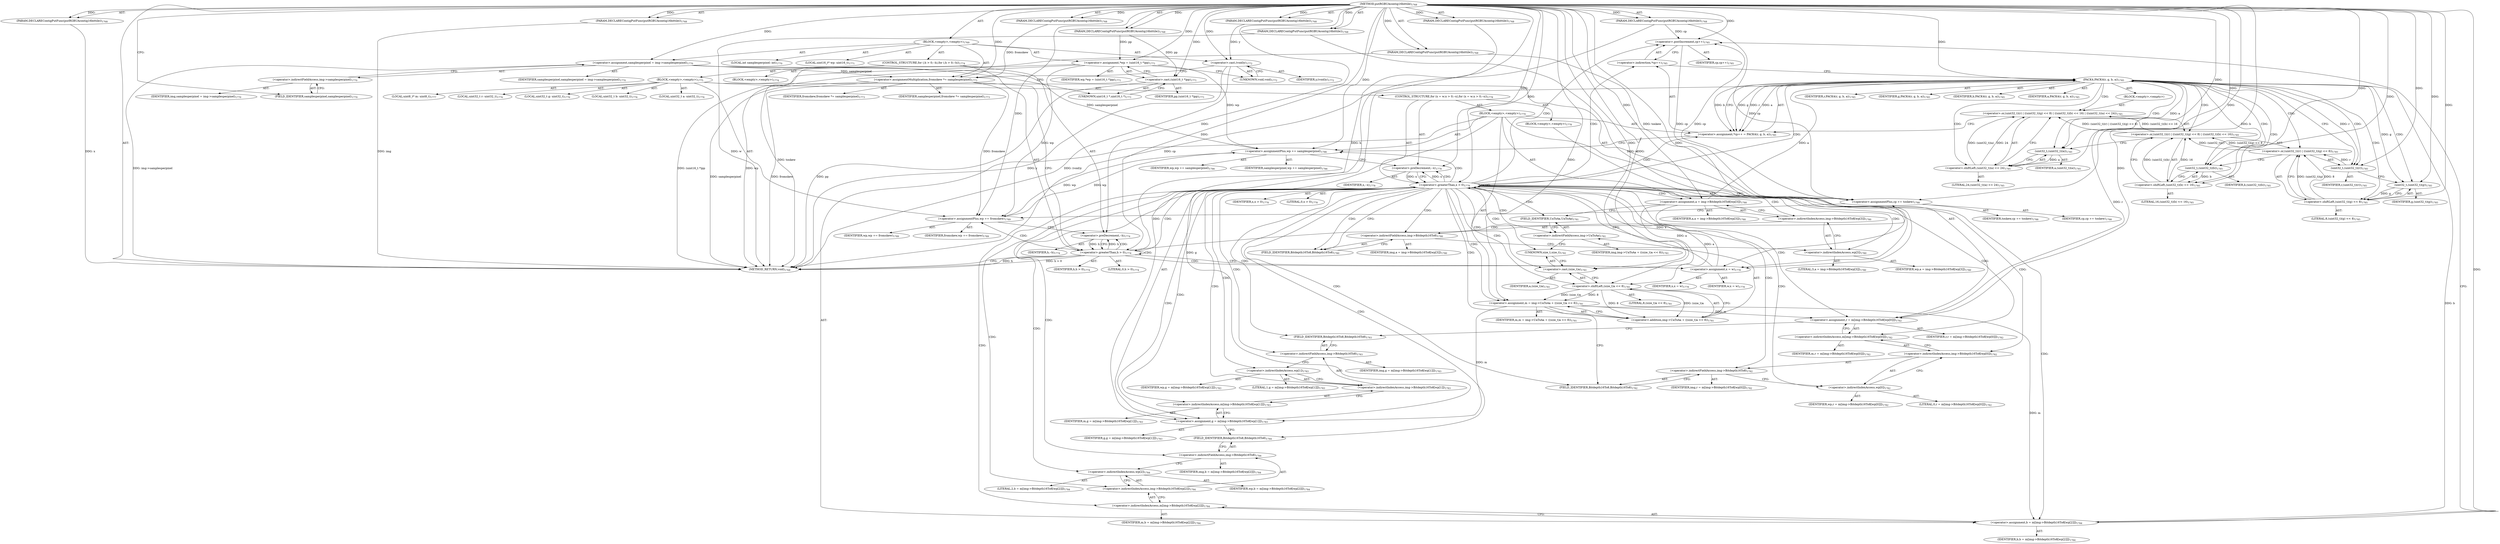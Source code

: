 digraph "putRGBUAcontig16bittile" {  
"51982" [label = <(METHOD,putRGBUAcontig16bittile)<SUB>1768</SUB>> ]
"51983" [label = <(PARAM,DECLAREContigPutFunc(putRGBUAcontig16bittile))<SUB>1768</SUB>> ]
"51984" [label = <(PARAM,DECLAREContigPutFunc(putRGBUAcontig16bittile))<SUB>1768</SUB>> ]
"51985" [label = <(PARAM,DECLAREContigPutFunc(putRGBUAcontig16bittile))<SUB>1768</SUB>> ]
"51986" [label = <(PARAM,DECLAREContigPutFunc(putRGBUAcontig16bittile))<SUB>1768</SUB>> ]
"51987" [label = <(PARAM,DECLAREContigPutFunc(putRGBUAcontig16bittile))<SUB>1768</SUB>> ]
"51988" [label = <(PARAM,DECLAREContigPutFunc(putRGBUAcontig16bittile))<SUB>1768</SUB>> ]
"51989" [label = <(PARAM,DECLAREContigPutFunc(putRGBUAcontig16bittile))<SUB>1768</SUB>> ]
"51990" [label = <(PARAM,DECLAREContigPutFunc(putRGBUAcontig16bittile))<SUB>1768</SUB>> ]
"51991" [label = <(PARAM,DECLAREContigPutFunc(putRGBUAcontig16bittile))<SUB>1768</SUB>> ]
"51992" [label = <(BLOCK,&lt;empty&gt;,&lt;empty&gt;)<SUB>1769</SUB>> ]
"51993" [label = <(LOCAL,int samplesperpixel: int)<SUB>1770</SUB>> ]
"51994" [label = <(&lt;operator&gt;.assignment,samplesperpixel = img-&gt;samplesperpixel)<SUB>1770</SUB>> ]
"51995" [label = <(IDENTIFIER,samplesperpixel,samplesperpixel = img-&gt;samplesperpixel)<SUB>1770</SUB>> ]
"51996" [label = <(&lt;operator&gt;.indirectFieldAccess,img-&gt;samplesperpixel)<SUB>1770</SUB>> ]
"51997" [label = <(IDENTIFIER,img,samplesperpixel = img-&gt;samplesperpixel)<SUB>1770</SUB>> ]
"51998" [label = <(FIELD_IDENTIFIER,samplesperpixel,samplesperpixel)<SUB>1770</SUB>> ]
"51999" [label = <(LOCAL,uint16_t* wp: uint16_t)<SUB>1771</SUB>> ]
"52000" [label = <(&lt;operator&gt;.assignment,*wp = (uint16_t *)pp)<SUB>1771</SUB>> ]
"52001" [label = <(IDENTIFIER,wp,*wp = (uint16_t *)pp)<SUB>1771</SUB>> ]
"52002" [label = <(&lt;operator&gt;.cast,(uint16_t *)pp)<SUB>1771</SUB>> ]
"52003" [label = <(UNKNOWN,uint16_t *,uint16_t *)<SUB>1771</SUB>> ]
"52004" [label = <(IDENTIFIER,pp,(uint16_t *)pp)<SUB>1771</SUB>> ]
"52005" [label = <(&lt;operator&gt;.cast,(void)y)<SUB>1772</SUB>> ]
"52006" [label = <(UNKNOWN,void,void)<SUB>1772</SUB>> ]
"52007" [label = <(IDENTIFIER,y,(void)y)<SUB>1772</SUB>> ]
"52008" [label = <(&lt;operator&gt;.assignmentMultiplication,fromskew *= samplesperpixel)<SUB>1773</SUB>> ]
"52009" [label = <(IDENTIFIER,fromskew,fromskew *= samplesperpixel)<SUB>1773</SUB>> ]
"52010" [label = <(IDENTIFIER,samplesperpixel,fromskew *= samplesperpixel)<SUB>1773</SUB>> ]
"52011" [label = <(CONTROL_STRUCTURE,for (;h &gt; 0;--h),for (;h &gt; 0;--h))<SUB>1774</SUB>> ]
"52012" [label = <(BLOCK,&lt;empty&gt;,&lt;empty&gt;)<SUB>1774</SUB>> ]
"52013" [label = <(&lt;operator&gt;.greaterThan,h &gt; 0)<SUB>1774</SUB>> ]
"52014" [label = <(IDENTIFIER,h,h &gt; 0)<SUB>1774</SUB>> ]
"52015" [label = <(LITERAL,0,h &gt; 0)<SUB>1774</SUB>> ]
"52016" [label = <(&lt;operator&gt;.preDecrement,--h)<SUB>1774</SUB>> ]
"52017" [label = <(IDENTIFIER,h,--h)<SUB>1774</SUB>> ]
"52018" [label = <(BLOCK,&lt;empty&gt;,&lt;empty&gt;)<SUB>1775</SUB>> ]
"52019" [label = <(LOCAL,uint32_t r: uint32_t)<SUB>1776</SUB>> ]
"52020" [label = <(LOCAL,uint32_t g: uint32_t)<SUB>1776</SUB>> ]
"52021" [label = <(LOCAL,uint32_t b: uint32_t)<SUB>1776</SUB>> ]
"52022" [label = <(LOCAL,uint32_t a: uint32_t)<SUB>1776</SUB>> ]
"52023" [label = <(LOCAL,uint8_t* m: uint8_t)<SUB>1777</SUB>> ]
"52024" [label = <(CONTROL_STRUCTURE,for (x = w;x &gt; 0;--x),for (x = w;x &gt; 0;--x))<SUB>1778</SUB>> ]
"52025" [label = <(BLOCK,&lt;empty&gt;,&lt;empty&gt;)<SUB>1778</SUB>> ]
"52026" [label = <(&lt;operator&gt;.assignment,x = w)<SUB>1778</SUB>> ]
"52027" [label = <(IDENTIFIER,x,x = w)<SUB>1778</SUB>> ]
"52028" [label = <(IDENTIFIER,w,x = w)<SUB>1778</SUB>> ]
"52029" [label = <(&lt;operator&gt;.greaterThan,x &gt; 0)<SUB>1778</SUB>> ]
"52030" [label = <(IDENTIFIER,x,x &gt; 0)<SUB>1778</SUB>> ]
"52031" [label = <(LITERAL,0,x &gt; 0)<SUB>1778</SUB>> ]
"52032" [label = <(&lt;operator&gt;.preDecrement,--x)<SUB>1778</SUB>> ]
"52033" [label = <(IDENTIFIER,x,--x)<SUB>1778</SUB>> ]
"52034" [label = <(BLOCK,&lt;empty&gt;,&lt;empty&gt;)<SUB>1779</SUB>> ]
"52035" [label = <(&lt;operator&gt;.assignment,a = img-&gt;Bitdepth16To8[wp[3]])<SUB>1780</SUB>> ]
"52036" [label = <(IDENTIFIER,a,a = img-&gt;Bitdepth16To8[wp[3]])<SUB>1780</SUB>> ]
"52037" [label = <(&lt;operator&gt;.indirectIndexAccess,img-&gt;Bitdepth16To8[wp[3]])<SUB>1780</SUB>> ]
"52038" [label = <(&lt;operator&gt;.indirectFieldAccess,img-&gt;Bitdepth16To8)<SUB>1780</SUB>> ]
"52039" [label = <(IDENTIFIER,img,a = img-&gt;Bitdepth16To8[wp[3]])<SUB>1780</SUB>> ]
"52040" [label = <(FIELD_IDENTIFIER,Bitdepth16To8,Bitdepth16To8)<SUB>1780</SUB>> ]
"52041" [label = <(&lt;operator&gt;.indirectIndexAccess,wp[3])<SUB>1780</SUB>> ]
"52042" [label = <(IDENTIFIER,wp,a = img-&gt;Bitdepth16To8[wp[3]])<SUB>1780</SUB>> ]
"52043" [label = <(LITERAL,3,a = img-&gt;Bitdepth16To8[wp[3]])<SUB>1780</SUB>> ]
"52044" [label = <(&lt;operator&gt;.assignment,m = img-&gt;UaToAa + ((size_t)a &lt;&lt; 8))<SUB>1781</SUB>> ]
"52045" [label = <(IDENTIFIER,m,m = img-&gt;UaToAa + ((size_t)a &lt;&lt; 8))<SUB>1781</SUB>> ]
"52046" [label = <(&lt;operator&gt;.addition,img-&gt;UaToAa + ((size_t)a &lt;&lt; 8))<SUB>1781</SUB>> ]
"52047" [label = <(&lt;operator&gt;.indirectFieldAccess,img-&gt;UaToAa)<SUB>1781</SUB>> ]
"52048" [label = <(IDENTIFIER,img,img-&gt;UaToAa + ((size_t)a &lt;&lt; 8))<SUB>1781</SUB>> ]
"52049" [label = <(FIELD_IDENTIFIER,UaToAa,UaToAa)<SUB>1781</SUB>> ]
"52050" [label = <(&lt;operator&gt;.shiftLeft,(size_t)a &lt;&lt; 8)<SUB>1781</SUB>> ]
"52051" [label = <(&lt;operator&gt;.cast,(size_t)a)<SUB>1781</SUB>> ]
"52052" [label = <(UNKNOWN,size_t,size_t)<SUB>1781</SUB>> ]
"52053" [label = <(IDENTIFIER,a,(size_t)a)<SUB>1781</SUB>> ]
"52054" [label = <(LITERAL,8,(size_t)a &lt;&lt; 8)<SUB>1781</SUB>> ]
"52055" [label = <(&lt;operator&gt;.assignment,r = m[img-&gt;Bitdepth16To8[wp[0]]])<SUB>1782</SUB>> ]
"52056" [label = <(IDENTIFIER,r,r = m[img-&gt;Bitdepth16To8[wp[0]]])<SUB>1782</SUB>> ]
"52057" [label = <(&lt;operator&gt;.indirectIndexAccess,m[img-&gt;Bitdepth16To8[wp[0]]])<SUB>1782</SUB>> ]
"52058" [label = <(IDENTIFIER,m,r = m[img-&gt;Bitdepth16To8[wp[0]]])<SUB>1782</SUB>> ]
"52059" [label = <(&lt;operator&gt;.indirectIndexAccess,img-&gt;Bitdepth16To8[wp[0]])<SUB>1782</SUB>> ]
"52060" [label = <(&lt;operator&gt;.indirectFieldAccess,img-&gt;Bitdepth16To8)<SUB>1782</SUB>> ]
"52061" [label = <(IDENTIFIER,img,r = m[img-&gt;Bitdepth16To8[wp[0]]])<SUB>1782</SUB>> ]
"52062" [label = <(FIELD_IDENTIFIER,Bitdepth16To8,Bitdepth16To8)<SUB>1782</SUB>> ]
"52063" [label = <(&lt;operator&gt;.indirectIndexAccess,wp[0])<SUB>1782</SUB>> ]
"52064" [label = <(IDENTIFIER,wp,r = m[img-&gt;Bitdepth16To8[wp[0]]])<SUB>1782</SUB>> ]
"52065" [label = <(LITERAL,0,r = m[img-&gt;Bitdepth16To8[wp[0]]])<SUB>1782</SUB>> ]
"52066" [label = <(&lt;operator&gt;.assignment,g = m[img-&gt;Bitdepth16To8[wp[1]]])<SUB>1783</SUB>> ]
"52067" [label = <(IDENTIFIER,g,g = m[img-&gt;Bitdepth16To8[wp[1]]])<SUB>1783</SUB>> ]
"52068" [label = <(&lt;operator&gt;.indirectIndexAccess,m[img-&gt;Bitdepth16To8[wp[1]]])<SUB>1783</SUB>> ]
"52069" [label = <(IDENTIFIER,m,g = m[img-&gt;Bitdepth16To8[wp[1]]])<SUB>1783</SUB>> ]
"52070" [label = <(&lt;operator&gt;.indirectIndexAccess,img-&gt;Bitdepth16To8[wp[1]])<SUB>1783</SUB>> ]
"52071" [label = <(&lt;operator&gt;.indirectFieldAccess,img-&gt;Bitdepth16To8)<SUB>1783</SUB>> ]
"52072" [label = <(IDENTIFIER,img,g = m[img-&gt;Bitdepth16To8[wp[1]]])<SUB>1783</SUB>> ]
"52073" [label = <(FIELD_IDENTIFIER,Bitdepth16To8,Bitdepth16To8)<SUB>1783</SUB>> ]
"52074" [label = <(&lt;operator&gt;.indirectIndexAccess,wp[1])<SUB>1783</SUB>> ]
"52075" [label = <(IDENTIFIER,wp,g = m[img-&gt;Bitdepth16To8[wp[1]]])<SUB>1783</SUB>> ]
"52076" [label = <(LITERAL,1,g = m[img-&gt;Bitdepth16To8[wp[1]]])<SUB>1783</SUB>> ]
"52077" [label = <(&lt;operator&gt;.assignment,b = m[img-&gt;Bitdepth16To8[wp[2]]])<SUB>1784</SUB>> ]
"52078" [label = <(IDENTIFIER,b,b = m[img-&gt;Bitdepth16To8[wp[2]]])<SUB>1784</SUB>> ]
"52079" [label = <(&lt;operator&gt;.indirectIndexAccess,m[img-&gt;Bitdepth16To8[wp[2]]])<SUB>1784</SUB>> ]
"52080" [label = <(IDENTIFIER,m,b = m[img-&gt;Bitdepth16To8[wp[2]]])<SUB>1784</SUB>> ]
"52081" [label = <(&lt;operator&gt;.indirectIndexAccess,img-&gt;Bitdepth16To8[wp[2]])<SUB>1784</SUB>> ]
"52082" [label = <(&lt;operator&gt;.indirectFieldAccess,img-&gt;Bitdepth16To8)<SUB>1784</SUB>> ]
"52083" [label = <(IDENTIFIER,img,b = m[img-&gt;Bitdepth16To8[wp[2]]])<SUB>1784</SUB>> ]
"52084" [label = <(FIELD_IDENTIFIER,Bitdepth16To8,Bitdepth16To8)<SUB>1784</SUB>> ]
"52085" [label = <(&lt;operator&gt;.indirectIndexAccess,wp[2])<SUB>1784</SUB>> ]
"52086" [label = <(IDENTIFIER,wp,b = m[img-&gt;Bitdepth16To8[wp[2]]])<SUB>1784</SUB>> ]
"52087" [label = <(LITERAL,2,b = m[img-&gt;Bitdepth16To8[wp[2]]])<SUB>1784</SUB>> ]
"52088" [label = <(&lt;operator&gt;.assignment,*cp++ = PACK4(r, g, b, a))<SUB>1785</SUB>> ]
"52089" [label = <(&lt;operator&gt;.indirection,*cp++)<SUB>1785</SUB>> ]
"52090" [label = <(&lt;operator&gt;.postIncrement,cp++)<SUB>1785</SUB>> ]
"52091" [label = <(IDENTIFIER,cp,cp++)<SUB>1785</SUB>> ]
"52092" [label = <(PACK4,PACK4(r, g, b, a))<SUB>1785</SUB>> ]
"52093" [label = <(IDENTIFIER,r,PACK4(r, g, b, a))<SUB>1785</SUB>> ]
"52094" [label = <(IDENTIFIER,g,PACK4(r, g, b, a))<SUB>1785</SUB>> ]
"52095" [label = <(IDENTIFIER,b,PACK4(r, g, b, a))<SUB>1785</SUB>> ]
"52096" [label = <(IDENTIFIER,a,PACK4(r, g, b, a))<SUB>1785</SUB>> ]
"52097" [label = <(BLOCK,&lt;empty&gt;,&lt;empty&gt;)> ]
"52098" [label = <(&lt;operator&gt;.or,(uint32_t)(r) | ((uint32_t)(g) &lt;&lt; 8) | ((uint32_t)(b) &lt;&lt; 16) | ((uint32_t)(a) &lt;&lt; 24))<SUB>1785</SUB>> ]
"52099" [label = <(&lt;operator&gt;.or,(uint32_t)(r) | ((uint32_t)(g) &lt;&lt; 8) | ((uint32_t)(b) &lt;&lt; 16))<SUB>1785</SUB>> ]
"52100" [label = <(&lt;operator&gt;.or,(uint32_t)(r) | ((uint32_t)(g) &lt;&lt; 8))<SUB>1785</SUB>> ]
"52101" [label = <(uint32_t,(uint32_t)(r))<SUB>1785</SUB>> ]
"52102" [label = <(IDENTIFIER,r,(uint32_t)(r))<SUB>1785</SUB>> ]
"52103" [label = <(&lt;operator&gt;.shiftLeft,(uint32_t)(g) &lt;&lt; 8)<SUB>1785</SUB>> ]
"52104" [label = <(uint32_t,(uint32_t)(g))<SUB>1785</SUB>> ]
"52105" [label = <(IDENTIFIER,g,(uint32_t)(g))<SUB>1785</SUB>> ]
"52106" [label = <(LITERAL,8,(uint32_t)(g) &lt;&lt; 8)<SUB>1785</SUB>> ]
"52107" [label = <(&lt;operator&gt;.shiftLeft,(uint32_t)(b) &lt;&lt; 16)<SUB>1785</SUB>> ]
"52108" [label = <(uint32_t,(uint32_t)(b))<SUB>1785</SUB>> ]
"52109" [label = <(IDENTIFIER,b,(uint32_t)(b))<SUB>1785</SUB>> ]
"52110" [label = <(LITERAL,16,(uint32_t)(b) &lt;&lt; 16)<SUB>1785</SUB>> ]
"52111" [label = <(&lt;operator&gt;.shiftLeft,(uint32_t)(a) &lt;&lt; 24)<SUB>1785</SUB>> ]
"52112" [label = <(uint32_t,(uint32_t)(a))<SUB>1785</SUB>> ]
"52113" [label = <(IDENTIFIER,a,(uint32_t)(a))<SUB>1785</SUB>> ]
"52114" [label = <(LITERAL,24,(uint32_t)(a) &lt;&lt; 24)<SUB>1785</SUB>> ]
"52115" [label = <(&lt;operator&gt;.assignmentPlus,wp += samplesperpixel)<SUB>1786</SUB>> ]
"52116" [label = <(IDENTIFIER,wp,wp += samplesperpixel)<SUB>1786</SUB>> ]
"52117" [label = <(IDENTIFIER,samplesperpixel,wp += samplesperpixel)<SUB>1786</SUB>> ]
"52118" [label = <(&lt;operator&gt;.assignmentPlus,cp += toskew)<SUB>1788</SUB>> ]
"52119" [label = <(IDENTIFIER,cp,cp += toskew)<SUB>1788</SUB>> ]
"52120" [label = <(IDENTIFIER,toskew,cp += toskew)<SUB>1788</SUB>> ]
"52121" [label = <(&lt;operator&gt;.assignmentPlus,wp += fromskew)<SUB>1789</SUB>> ]
"52122" [label = <(IDENTIFIER,wp,wp += fromskew)<SUB>1789</SUB>> ]
"52123" [label = <(IDENTIFIER,fromskew,wp += fromskew)<SUB>1789</SUB>> ]
"52124" [label = <(METHOD_RETURN,void)<SUB>1768</SUB>> ]
  "51982" -> "51983"  [ label = "AST: "] 
  "51982" -> "51984"  [ label = "AST: "] 
  "51982" -> "51985"  [ label = "AST: "] 
  "51982" -> "51986"  [ label = "AST: "] 
  "51982" -> "51987"  [ label = "AST: "] 
  "51982" -> "51988"  [ label = "AST: "] 
  "51982" -> "51989"  [ label = "AST: "] 
  "51982" -> "51990"  [ label = "AST: "] 
  "51982" -> "51991"  [ label = "AST: "] 
  "51982" -> "51992"  [ label = "AST: "] 
  "51982" -> "52124"  [ label = "AST: "] 
  "51992" -> "51993"  [ label = "AST: "] 
  "51992" -> "51994"  [ label = "AST: "] 
  "51992" -> "51999"  [ label = "AST: "] 
  "51992" -> "52000"  [ label = "AST: "] 
  "51992" -> "52005"  [ label = "AST: "] 
  "51992" -> "52008"  [ label = "AST: "] 
  "51992" -> "52011"  [ label = "AST: "] 
  "51994" -> "51995"  [ label = "AST: "] 
  "51994" -> "51996"  [ label = "AST: "] 
  "51996" -> "51997"  [ label = "AST: "] 
  "51996" -> "51998"  [ label = "AST: "] 
  "52000" -> "52001"  [ label = "AST: "] 
  "52000" -> "52002"  [ label = "AST: "] 
  "52002" -> "52003"  [ label = "AST: "] 
  "52002" -> "52004"  [ label = "AST: "] 
  "52005" -> "52006"  [ label = "AST: "] 
  "52005" -> "52007"  [ label = "AST: "] 
  "52008" -> "52009"  [ label = "AST: "] 
  "52008" -> "52010"  [ label = "AST: "] 
  "52011" -> "52012"  [ label = "AST: "] 
  "52011" -> "52013"  [ label = "AST: "] 
  "52011" -> "52016"  [ label = "AST: "] 
  "52011" -> "52018"  [ label = "AST: "] 
  "52013" -> "52014"  [ label = "AST: "] 
  "52013" -> "52015"  [ label = "AST: "] 
  "52016" -> "52017"  [ label = "AST: "] 
  "52018" -> "52019"  [ label = "AST: "] 
  "52018" -> "52020"  [ label = "AST: "] 
  "52018" -> "52021"  [ label = "AST: "] 
  "52018" -> "52022"  [ label = "AST: "] 
  "52018" -> "52023"  [ label = "AST: "] 
  "52018" -> "52024"  [ label = "AST: "] 
  "52018" -> "52118"  [ label = "AST: "] 
  "52018" -> "52121"  [ label = "AST: "] 
  "52024" -> "52025"  [ label = "AST: "] 
  "52024" -> "52029"  [ label = "AST: "] 
  "52024" -> "52032"  [ label = "AST: "] 
  "52024" -> "52034"  [ label = "AST: "] 
  "52025" -> "52026"  [ label = "AST: "] 
  "52026" -> "52027"  [ label = "AST: "] 
  "52026" -> "52028"  [ label = "AST: "] 
  "52029" -> "52030"  [ label = "AST: "] 
  "52029" -> "52031"  [ label = "AST: "] 
  "52032" -> "52033"  [ label = "AST: "] 
  "52034" -> "52035"  [ label = "AST: "] 
  "52034" -> "52044"  [ label = "AST: "] 
  "52034" -> "52055"  [ label = "AST: "] 
  "52034" -> "52066"  [ label = "AST: "] 
  "52034" -> "52077"  [ label = "AST: "] 
  "52034" -> "52088"  [ label = "AST: "] 
  "52034" -> "52115"  [ label = "AST: "] 
  "52035" -> "52036"  [ label = "AST: "] 
  "52035" -> "52037"  [ label = "AST: "] 
  "52037" -> "52038"  [ label = "AST: "] 
  "52037" -> "52041"  [ label = "AST: "] 
  "52038" -> "52039"  [ label = "AST: "] 
  "52038" -> "52040"  [ label = "AST: "] 
  "52041" -> "52042"  [ label = "AST: "] 
  "52041" -> "52043"  [ label = "AST: "] 
  "52044" -> "52045"  [ label = "AST: "] 
  "52044" -> "52046"  [ label = "AST: "] 
  "52046" -> "52047"  [ label = "AST: "] 
  "52046" -> "52050"  [ label = "AST: "] 
  "52047" -> "52048"  [ label = "AST: "] 
  "52047" -> "52049"  [ label = "AST: "] 
  "52050" -> "52051"  [ label = "AST: "] 
  "52050" -> "52054"  [ label = "AST: "] 
  "52051" -> "52052"  [ label = "AST: "] 
  "52051" -> "52053"  [ label = "AST: "] 
  "52055" -> "52056"  [ label = "AST: "] 
  "52055" -> "52057"  [ label = "AST: "] 
  "52057" -> "52058"  [ label = "AST: "] 
  "52057" -> "52059"  [ label = "AST: "] 
  "52059" -> "52060"  [ label = "AST: "] 
  "52059" -> "52063"  [ label = "AST: "] 
  "52060" -> "52061"  [ label = "AST: "] 
  "52060" -> "52062"  [ label = "AST: "] 
  "52063" -> "52064"  [ label = "AST: "] 
  "52063" -> "52065"  [ label = "AST: "] 
  "52066" -> "52067"  [ label = "AST: "] 
  "52066" -> "52068"  [ label = "AST: "] 
  "52068" -> "52069"  [ label = "AST: "] 
  "52068" -> "52070"  [ label = "AST: "] 
  "52070" -> "52071"  [ label = "AST: "] 
  "52070" -> "52074"  [ label = "AST: "] 
  "52071" -> "52072"  [ label = "AST: "] 
  "52071" -> "52073"  [ label = "AST: "] 
  "52074" -> "52075"  [ label = "AST: "] 
  "52074" -> "52076"  [ label = "AST: "] 
  "52077" -> "52078"  [ label = "AST: "] 
  "52077" -> "52079"  [ label = "AST: "] 
  "52079" -> "52080"  [ label = "AST: "] 
  "52079" -> "52081"  [ label = "AST: "] 
  "52081" -> "52082"  [ label = "AST: "] 
  "52081" -> "52085"  [ label = "AST: "] 
  "52082" -> "52083"  [ label = "AST: "] 
  "52082" -> "52084"  [ label = "AST: "] 
  "52085" -> "52086"  [ label = "AST: "] 
  "52085" -> "52087"  [ label = "AST: "] 
  "52088" -> "52089"  [ label = "AST: "] 
  "52088" -> "52092"  [ label = "AST: "] 
  "52089" -> "52090"  [ label = "AST: "] 
  "52090" -> "52091"  [ label = "AST: "] 
  "52092" -> "52093"  [ label = "AST: "] 
  "52092" -> "52094"  [ label = "AST: "] 
  "52092" -> "52095"  [ label = "AST: "] 
  "52092" -> "52096"  [ label = "AST: "] 
  "52092" -> "52097"  [ label = "AST: "] 
  "52097" -> "52098"  [ label = "AST: "] 
  "52098" -> "52099"  [ label = "AST: "] 
  "52098" -> "52111"  [ label = "AST: "] 
  "52099" -> "52100"  [ label = "AST: "] 
  "52099" -> "52107"  [ label = "AST: "] 
  "52100" -> "52101"  [ label = "AST: "] 
  "52100" -> "52103"  [ label = "AST: "] 
  "52101" -> "52102"  [ label = "AST: "] 
  "52103" -> "52104"  [ label = "AST: "] 
  "52103" -> "52106"  [ label = "AST: "] 
  "52104" -> "52105"  [ label = "AST: "] 
  "52107" -> "52108"  [ label = "AST: "] 
  "52107" -> "52110"  [ label = "AST: "] 
  "52108" -> "52109"  [ label = "AST: "] 
  "52111" -> "52112"  [ label = "AST: "] 
  "52111" -> "52114"  [ label = "AST: "] 
  "52112" -> "52113"  [ label = "AST: "] 
  "52115" -> "52116"  [ label = "AST: "] 
  "52115" -> "52117"  [ label = "AST: "] 
  "52118" -> "52119"  [ label = "AST: "] 
  "52118" -> "52120"  [ label = "AST: "] 
  "52121" -> "52122"  [ label = "AST: "] 
  "52121" -> "52123"  [ label = "AST: "] 
  "51994" -> "52003"  [ label = "CFG: "] 
  "52000" -> "52006"  [ label = "CFG: "] 
  "52005" -> "52008"  [ label = "CFG: "] 
  "52008" -> "52013"  [ label = "CFG: "] 
  "51996" -> "51994"  [ label = "CFG: "] 
  "52002" -> "52000"  [ label = "CFG: "] 
  "52006" -> "52005"  [ label = "CFG: "] 
  "52013" -> "52124"  [ label = "CFG: "] 
  "52013" -> "52026"  [ label = "CFG: "] 
  "52016" -> "52013"  [ label = "CFG: "] 
  "51998" -> "51996"  [ label = "CFG: "] 
  "52003" -> "52002"  [ label = "CFG: "] 
  "52118" -> "52121"  [ label = "CFG: "] 
  "52121" -> "52016"  [ label = "CFG: "] 
  "52029" -> "52040"  [ label = "CFG: "] 
  "52029" -> "52118"  [ label = "CFG: "] 
  "52032" -> "52029"  [ label = "CFG: "] 
  "52026" -> "52029"  [ label = "CFG: "] 
  "52035" -> "52049"  [ label = "CFG: "] 
  "52044" -> "52062"  [ label = "CFG: "] 
  "52055" -> "52073"  [ label = "CFG: "] 
  "52066" -> "52084"  [ label = "CFG: "] 
  "52077" -> "52090"  [ label = "CFG: "] 
  "52088" -> "52115"  [ label = "CFG: "] 
  "52115" -> "52032"  [ label = "CFG: "] 
  "52037" -> "52035"  [ label = "CFG: "] 
  "52046" -> "52044"  [ label = "CFG: "] 
  "52057" -> "52055"  [ label = "CFG: "] 
  "52068" -> "52066"  [ label = "CFG: "] 
  "52079" -> "52077"  [ label = "CFG: "] 
  "52089" -> "52092"  [ label = "CFG: "] 
  "52092" -> "52088"  [ label = "CFG: "] 
  "52092" -> "52101"  [ label = "CFG: "] 
  "52038" -> "52041"  [ label = "CFG: "] 
  "52041" -> "52037"  [ label = "CFG: "] 
  "52047" -> "52052"  [ label = "CFG: "] 
  "52050" -> "52046"  [ label = "CFG: "] 
  "52059" -> "52057"  [ label = "CFG: "] 
  "52070" -> "52068"  [ label = "CFG: "] 
  "52081" -> "52079"  [ label = "CFG: "] 
  "52090" -> "52089"  [ label = "CFG: "] 
  "52040" -> "52038"  [ label = "CFG: "] 
  "52049" -> "52047"  [ label = "CFG: "] 
  "52051" -> "52050"  [ label = "CFG: "] 
  "52060" -> "52063"  [ label = "CFG: "] 
  "52063" -> "52059"  [ label = "CFG: "] 
  "52071" -> "52074"  [ label = "CFG: "] 
  "52074" -> "52070"  [ label = "CFG: "] 
  "52082" -> "52085"  [ label = "CFG: "] 
  "52085" -> "52081"  [ label = "CFG: "] 
  "52098" -> "52088"  [ label = "CFG: "] 
  "52052" -> "52051"  [ label = "CFG: "] 
  "52062" -> "52060"  [ label = "CFG: "] 
  "52073" -> "52071"  [ label = "CFG: "] 
  "52084" -> "52082"  [ label = "CFG: "] 
  "52099" -> "52112"  [ label = "CFG: "] 
  "52111" -> "52098"  [ label = "CFG: "] 
  "52100" -> "52108"  [ label = "CFG: "] 
  "52107" -> "52099"  [ label = "CFG: "] 
  "52112" -> "52111"  [ label = "CFG: "] 
  "52101" -> "52104"  [ label = "CFG: "] 
  "52103" -> "52100"  [ label = "CFG: "] 
  "52108" -> "52107"  [ label = "CFG: "] 
  "52104" -> "52103"  [ label = "CFG: "] 
  "51982" -> "51998"  [ label = "CFG: "] 
  "51983" -> "52124"  [ label = "DDG: img"] 
  "51984" -> "52124"  [ label = "DDG: cp"] 
  "51985" -> "52124"  [ label = "DDG: x"] 
  "51987" -> "52124"  [ label = "DDG: w"] 
  "51990" -> "52124"  [ label = "DDG: toskew"] 
  "51994" -> "52124"  [ label = "DDG: img-&gt;samplesperpixel"] 
  "52000" -> "52124"  [ label = "DDG: wp"] 
  "52002" -> "52124"  [ label = "DDG: pp"] 
  "52000" -> "52124"  [ label = "DDG: (uint16_t *)pp"] 
  "52005" -> "52124"  [ label = "DDG: y"] 
  "52005" -> "52124"  [ label = "DDG: (void)y"] 
  "52008" -> "52124"  [ label = "DDG: fromskew"] 
  "52008" -> "52124"  [ label = "DDG: samplesperpixel"] 
  "52013" -> "52124"  [ label = "DDG: h"] 
  "52013" -> "52124"  [ label = "DDG: h &gt; 0"] 
  "51982" -> "51983"  [ label = "DDG: "] 
  "51982" -> "51984"  [ label = "DDG: "] 
  "51982" -> "51985"  [ label = "DDG: "] 
  "51982" -> "51986"  [ label = "DDG: "] 
  "51982" -> "51987"  [ label = "DDG: "] 
  "51982" -> "51988"  [ label = "DDG: "] 
  "51982" -> "51989"  [ label = "DDG: "] 
  "51982" -> "51990"  [ label = "DDG: "] 
  "51982" -> "51991"  [ label = "DDG: "] 
  "51991" -> "52000"  [ label = "DDG: pp"] 
  "51982" -> "52000"  [ label = "DDG: "] 
  "51986" -> "52005"  [ label = "DDG: y"] 
  "51982" -> "52005"  [ label = "DDG: "] 
  "51994" -> "52008"  [ label = "DDG: samplesperpixel"] 
  "51982" -> "52008"  [ label = "DDG: "] 
  "51982" -> "51994"  [ label = "DDG: "] 
  "51989" -> "52008"  [ label = "DDG: fromskew"] 
  "51991" -> "52002"  [ label = "DDG: pp"] 
  "51982" -> "52002"  [ label = "DDG: "] 
  "52016" -> "52013"  [ label = "DDG: h"] 
  "51988" -> "52013"  [ label = "DDG: h"] 
  "51982" -> "52013"  [ label = "DDG: "] 
  "52013" -> "52016"  [ label = "DDG: h"] 
  "51982" -> "52016"  [ label = "DDG: "] 
  "51990" -> "52118"  [ label = "DDG: toskew"] 
  "51982" -> "52118"  [ label = "DDG: "] 
  "52008" -> "52121"  [ label = "DDG: fromskew"] 
  "51982" -> "52121"  [ label = "DDG: "] 
  "52090" -> "52118"  [ label = "DDG: cp"] 
  "51984" -> "52118"  [ label = "DDG: cp"] 
  "52000" -> "52121"  [ label = "DDG: wp"] 
  "52115" -> "52121"  [ label = "DDG: wp"] 
  "51987" -> "52026"  [ label = "DDG: w"] 
  "51982" -> "52026"  [ label = "DDG: "] 
  "52026" -> "52029"  [ label = "DDG: x"] 
  "52032" -> "52029"  [ label = "DDG: x"] 
  "51982" -> "52029"  [ label = "DDG: "] 
  "52029" -> "52032"  [ label = "DDG: x"] 
  "51982" -> "52032"  [ label = "DDG: "] 
  "52050" -> "52044"  [ label = "DDG: (size_t)a"] 
  "52050" -> "52044"  [ label = "DDG: 8"] 
  "52044" -> "52055"  [ label = "DDG: m"] 
  "52044" -> "52066"  [ label = "DDG: m"] 
  "52044" -> "52077"  [ label = "DDG: m"] 
  "52092" -> "52088"  [ label = "DDG: r"] 
  "52092" -> "52088"  [ label = "DDG: g"] 
  "52092" -> "52088"  [ label = "DDG: b"] 
  "52092" -> "52088"  [ label = "DDG: a"] 
  "51982" -> "52115"  [ label = "DDG: "] 
  "51994" -> "52115"  [ label = "DDG: samplesperpixel"] 
  "51982" -> "52035"  [ label = "DDG: "] 
  "51982" -> "52044"  [ label = "DDG: "] 
  "51982" -> "52055"  [ label = "DDG: "] 
  "51982" -> "52066"  [ label = "DDG: "] 
  "51982" -> "52077"  [ label = "DDG: "] 
  "52000" -> "52115"  [ label = "DDG: wp"] 
  "52121" -> "52115"  [ label = "DDG: wp"] 
  "52050" -> "52046"  [ label = "DDG: (size_t)a"] 
  "52050" -> "52046"  [ label = "DDG: 8"] 
  "52055" -> "52092"  [ label = "DDG: r"] 
  "51982" -> "52092"  [ label = "DDG: "] 
  "52066" -> "52092"  [ label = "DDG: g"] 
  "52077" -> "52092"  [ label = "DDG: b"] 
  "52035" -> "52092"  [ label = "DDG: a"] 
  "52035" -> "52050"  [ label = "DDG: a"] 
  "51982" -> "52050"  [ label = "DDG: "] 
  "52118" -> "52090"  [ label = "DDG: cp"] 
  "51984" -> "52090"  [ label = "DDG: cp"] 
  "51982" -> "52090"  [ label = "DDG: "] 
  "52035" -> "52051"  [ label = "DDG: a"] 
  "51982" -> "52051"  [ label = "DDG: "] 
  "52099" -> "52098"  [ label = "DDG: (uint32_t)(r) | ((uint32_t)(g) &lt;&lt; 8)"] 
  "52099" -> "52098"  [ label = "DDG: (uint32_t)(b) &lt;&lt; 16"] 
  "52111" -> "52098"  [ label = "DDG: (uint32_t)(a)"] 
  "52111" -> "52098"  [ label = "DDG: 24"] 
  "52100" -> "52099"  [ label = "DDG: (uint32_t)(r)"] 
  "52100" -> "52099"  [ label = "DDG: (uint32_t)(g) &lt;&lt; 8"] 
  "52107" -> "52099"  [ label = "DDG: (uint32_t)(b)"] 
  "52107" -> "52099"  [ label = "DDG: 16"] 
  "52112" -> "52111"  [ label = "DDG: a"] 
  "51982" -> "52111"  [ label = "DDG: "] 
  "52101" -> "52100"  [ label = "DDG: r"] 
  "52103" -> "52100"  [ label = "DDG: (uint32_t)(g)"] 
  "52103" -> "52100"  [ label = "DDG: 8"] 
  "52108" -> "52107"  [ label = "DDG: b"] 
  "51982" -> "52107"  [ label = "DDG: "] 
  "52092" -> "52112"  [ label = "DDG: a"] 
  "51982" -> "52112"  [ label = "DDG: "] 
  "52092" -> "52101"  [ label = "DDG: r"] 
  "51982" -> "52101"  [ label = "DDG: "] 
  "52104" -> "52103"  [ label = "DDG: g"] 
  "51982" -> "52103"  [ label = "DDG: "] 
  "52092" -> "52108"  [ label = "DDG: b"] 
  "51982" -> "52108"  [ label = "DDG: "] 
  "52092" -> "52104"  [ label = "DDG: g"] 
  "51982" -> "52104"  [ label = "DDG: "] 
  "52013" -> "52029"  [ label = "CDG: "] 
  "52013" -> "52013"  [ label = "CDG: "] 
  "52013" -> "52026"  [ label = "CDG: "] 
  "52013" -> "52016"  [ label = "CDG: "] 
  "52013" -> "52118"  [ label = "CDG: "] 
  "52013" -> "52121"  [ label = "CDG: "] 
  "52029" -> "52070"  [ label = "CDG: "] 
  "52029" -> "52044"  [ label = "CDG: "] 
  "52029" -> "52057"  [ label = "CDG: "] 
  "52029" -> "52059"  [ label = "CDG: "] 
  "52029" -> "52046"  [ label = "CDG: "] 
  "52029" -> "52090"  [ label = "CDG: "] 
  "52029" -> "52115"  [ label = "CDG: "] 
  "52029" -> "52040"  [ label = "CDG: "] 
  "52029" -> "52029"  [ label = "CDG: "] 
  "52029" -> "52060"  [ label = "CDG: "] 
  "52029" -> "52037"  [ label = "CDG: "] 
  "52029" -> "52084"  [ label = "CDG: "] 
  "52029" -> "52081"  [ label = "CDG: "] 
  "52029" -> "52082"  [ label = "CDG: "] 
  "52029" -> "52038"  [ label = "CDG: "] 
  "52029" -> "52052"  [ label = "CDG: "] 
  "52029" -> "52049"  [ label = "CDG: "] 
  "52029" -> "52079"  [ label = "CDG: "] 
  "52029" -> "52047"  [ label = "CDG: "] 
  "52029" -> "52063"  [ label = "CDG: "] 
  "52029" -> "52032"  [ label = "CDG: "] 
  "52029" -> "52041"  [ label = "CDG: "] 
  "52029" -> "52071"  [ label = "CDG: "] 
  "52029" -> "52050"  [ label = "CDG: "] 
  "52029" -> "52088"  [ label = "CDG: "] 
  "52029" -> "52068"  [ label = "CDG: "] 
  "52029" -> "52051"  [ label = "CDG: "] 
  "52029" -> "52074"  [ label = "CDG: "] 
  "52029" -> "52073"  [ label = "CDG: "] 
  "52029" -> "52089"  [ label = "CDG: "] 
  "52029" -> "52062"  [ label = "CDG: "] 
  "52029" -> "52085"  [ label = "CDG: "] 
  "52029" -> "52077"  [ label = "CDG: "] 
  "52029" -> "52066"  [ label = "CDG: "] 
  "52029" -> "52035"  [ label = "CDG: "] 
  "52029" -> "52092"  [ label = "CDG: "] 
  "52029" -> "52055"  [ label = "CDG: "] 
  "52092" -> "52100"  [ label = "CDG: "] 
  "52092" -> "52098"  [ label = "CDG: "] 
  "52092" -> "52104"  [ label = "CDG: "] 
  "52092" -> "52107"  [ label = "CDG: "] 
  "52092" -> "52112"  [ label = "CDG: "] 
  "52092" -> "52108"  [ label = "CDG: "] 
  "52092" -> "52111"  [ label = "CDG: "] 
  "52092" -> "52099"  [ label = "CDG: "] 
  "52092" -> "52103"  [ label = "CDG: "] 
  "52092" -> "52101"  [ label = "CDG: "] 
}
